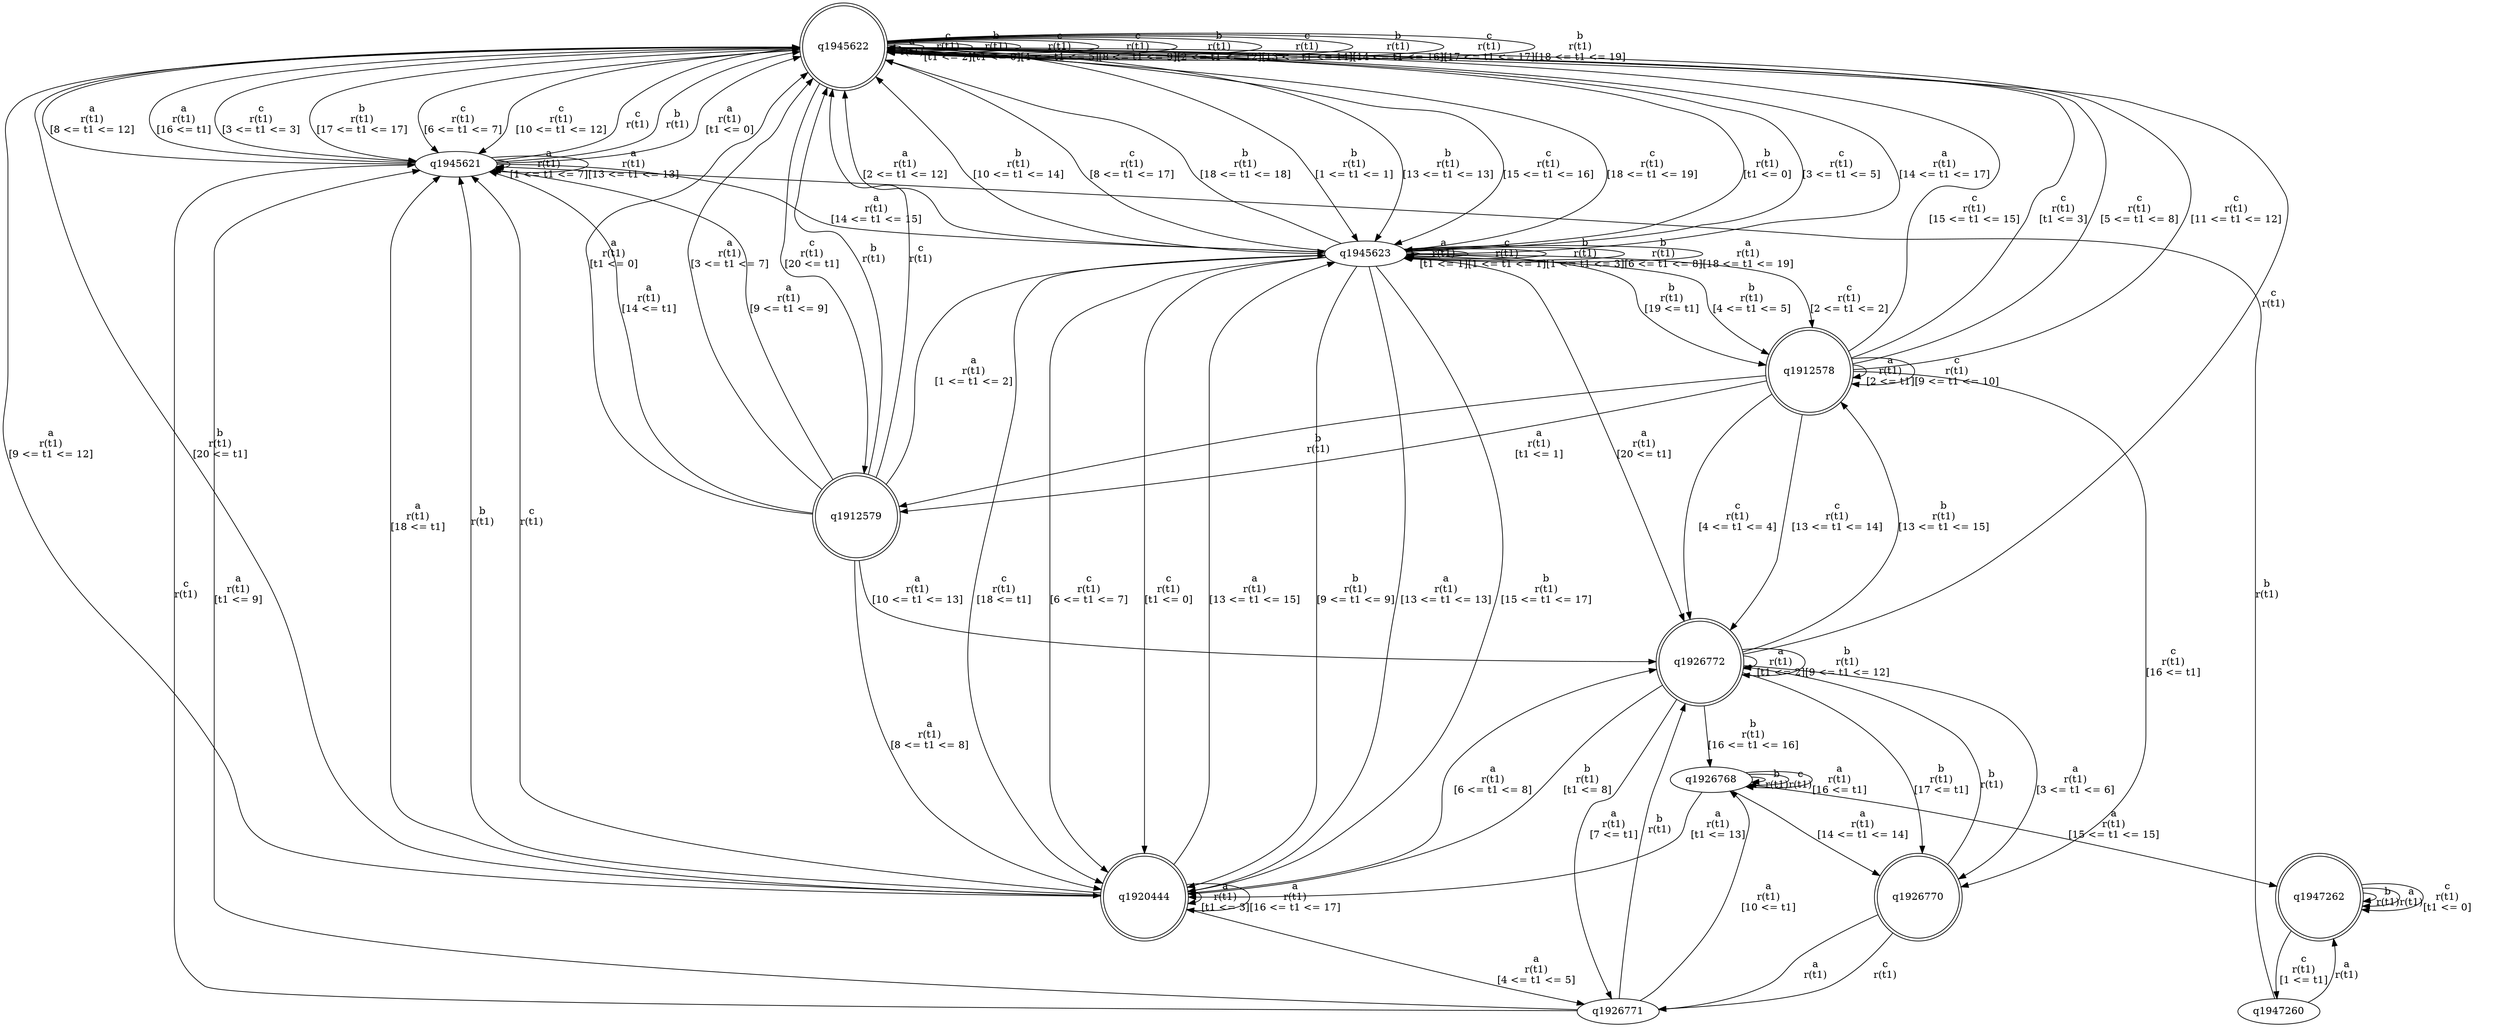 digraph "tests_1/test118/solution101/solution_verwer" {
	q1945622[label=q1945622 shape=doublecircle]
	q1945621[label=q1945621]
	q1945623[label=q1945623]
	q1920444[label=q1920444 shape=doublecircle]
	q1926771[label=q1926771]
	q1926772[label=q1926772 shape=doublecircle]
	q1926770[label=q1926770 shape=doublecircle]
	q1926768[label=q1926768]
	q1947262[label=q1947262 shape=doublecircle]
	q1947260[label=q1947260]
	q1912578[label=q1912578 shape=doublecircle]
	q1912579[label=q1912579 shape=doublecircle]
	q1945622 -> q1945622[label="a\nr(t1)\n"]
	q1945622 -> q1945622[label="c\nr(t1)\n[t1 <= 2]"]
	q1945622 -> q1945622[label="b\nr(t1)\n[t1 <= 0]"]
	q1945622 -> q1945621[label="c\nr(t1)\n[3 <= t1 <= 3]"]
	q1945621 -> q1945622[label="c\nr(t1)\n"]
	q1945621 -> q1945622[label="b\nr(t1)\n"]
	q1945621 -> q1945622[label="a\nr(t1)\n[t1 <= 0]"]
	q1945621 -> q1945621[label="a\nr(t1)\n[1 <= t1 <= 7]"]
	q1945621 -> q1945622[label="a\nr(t1)\n[8 <= t1 <= 12]"]
	q1945621 -> q1945621[label="a\nr(t1)\n[13 <= t1 <= 13]"]
	q1945621 -> q1945623[label="a\nr(t1)\n[14 <= t1 <= 15]"]
	q1945623 -> q1920444[label="c\nr(t1)\n[t1 <= 0]"]
	q1920444 -> q1945621[label="b\nr(t1)\n"]
	q1920444 -> q1945621[label="c\nr(t1)\n"]
	q1920444 -> q1920444[label="a\nr(t1)\n[t1 <= 3]"]
	q1920444 -> q1926771[label="a\nr(t1)\n[4 <= t1 <= 5]"]
	q1926771 -> q1945621[label="c\nr(t1)\n"]
	q1926771 -> q1926772[label="b\nr(t1)\n"]
	q1926772 -> q1945622[label="c\nr(t1)\n"]
	q1926772 -> q1926772[label="a\nr(t1)\n[t1 <= 2]"]
	q1926772 -> q1920444[label="b\nr(t1)\n[t1 <= 8]"]
	q1926772 -> q1926772[label="b\nr(t1)\n[9 <= t1 <= 12]"]
	q1926772 -> q1926770[label="a\nr(t1)\n[3 <= t1 <= 6]"]
	q1926770 -> q1926771[label="c\nr(t1)\n"]
	q1926770 -> q1926771[label="a\nr(t1)\n"]
	q1926770 -> q1926772[label="b\nr(t1)\n"]
	q1926772 -> q1926771[label="a\nr(t1)\n[7 <= t1]"]
	q1926772 -> q1926770[label="b\nr(t1)\n[17 <= t1]"]
	q1926772 -> q1926768[label="b\nr(t1)\n[16 <= t1 <= 16]"]
	q1926768 -> q1926768[label="b\nr(t1)\n"]
	q1926768 -> q1926768[label="c\nr(t1)\n"]
	q1926768 -> q1920444[label="a\nr(t1)\n[t1 <= 13]"]
	q1926768 -> q1926768[label="a\nr(t1)\n[16 <= t1]"]
	q1926768 -> q1926770[label="a\nr(t1)\n[14 <= t1 <= 14]"]
	q1926768 -> q1947262[label="a\nr(t1)\n[15 <= t1 <= 15]"]
	q1947262 -> q1947262[label="b\nr(t1)\n"]
	q1947262 -> q1947262[label="a\nr(t1)\n"]
	q1947262 -> q1947262[label="c\nr(t1)\n[t1 <= 0]"]
	q1947262 -> q1947260[label="c\nr(t1)\n[1 <= t1]"]
	q1947260 -> q1945621[label="b\nr(t1)\n"]
	q1947260 -> q1947262[label="a\nr(t1)\n"]
	q1926772 -> q1912578[label="b\nr(t1)\n[13 <= t1 <= 15]"]
	q1912578 -> q1912579[label="b\nr(t1)\n"]
	q1912579 -> q1945622[label="b\nr(t1)\n"]
	q1912579 -> q1945622[label="c\nr(t1)\n"]
	q1912579 -> q1945622[label="a\nr(t1)\n[t1 <= 0]"]
	q1912579 -> q1945623[label="a\nr(t1)\n[1 <= t1 <= 2]"]
	q1912579 -> q1945621[label="a\nr(t1)\n[14 <= t1]"]
	q1912579 -> q1945622[label="a\nr(t1)\n[3 <= t1 <= 7]"]
	q1912579 -> q1920444[label="a\nr(t1)\n[8 <= t1 <= 8]"]
	q1912579 -> q1945621[label="a\nr(t1)\n[9 <= t1 <= 9]"]
	q1912579 -> q1926772[label="a\nr(t1)\n[10 <= t1 <= 13]"]
	q1912578 -> q1945622[label="c\nr(t1)\n[t1 <= 3]"]
	q1912578 -> q1912579[label="a\nr(t1)\n[t1 <= 1]"]
	q1912578 -> q1912578[label="a\nr(t1)\n[2 <= t1]"]
	q1912578 -> q1926772[label="c\nr(t1)\n[4 <= t1 <= 4]"]
	q1912578 -> q1945622[label="c\nr(t1)\n[5 <= t1 <= 8]"]
	q1912578 -> q1912578[label="c\nr(t1)\n[9 <= t1 <= 10]"]
	q1912578 -> q1945622[label="c\nr(t1)\n[11 <= t1 <= 12]"]
	q1912578 -> q1945622[label="c\nr(t1)\n[15 <= t1 <= 15]"]
	q1912578 -> q1926770[label="c\nr(t1)\n[16 <= t1]"]
	q1912578 -> q1926772[label="c\nr(t1)\n[13 <= t1 <= 14]"]
	q1926771 -> q1945621[label="a\nr(t1)\n[t1 <= 9]"]
	q1926771 -> q1926768[label="a\nr(t1)\n[10 <= t1]"]
	q1920444 -> q1926772[label="a\nr(t1)\n[6 <= t1 <= 8]"]
	q1920444 -> q1945622[label="a\nr(t1)\n[9 <= t1 <= 12]"]
	q1920444 -> q1945623[label="a\nr(t1)\n[13 <= t1 <= 15]"]
	q1920444 -> q1920444[label="a\nr(t1)\n[16 <= t1 <= 17]"]
	q1920444 -> q1945621[label="a\nr(t1)\n[18 <= t1]"]
	q1945623 -> q1945622[label="b\nr(t1)\n[t1 <= 0]"]
	q1945623 -> q1945623[label="a\nr(t1)\n[t1 <= 1]"]
	q1945623 -> q1945623[label="c\nr(t1)\n[1 <= t1 <= 1]"]
	q1945623 -> q1945623[label="b\nr(t1)\n[1 <= t1 <= 3]"]
	q1945623 -> q1912578[label="c\nr(t1)\n[2 <= t1 <= 2]"]
	q1945623 -> q1945622[label="c\nr(t1)\n[3 <= t1 <= 5]"]
	q1945623 -> q1945623[label="b\nr(t1)\n[6 <= t1 <= 8]"]
	q1945623 -> q1945622[label="a\nr(t1)\n[14 <= t1 <= 17]"]
	q1945623 -> q1920444[label="b\nr(t1)\n[9 <= t1 <= 9]"]
	q1945623 -> q1945623[label="a\nr(t1)\n[18 <= t1 <= 19]"]
	q1945623 -> q1926772[label="a\nr(t1)\n[20 <= t1]"]
	q1945623 -> q1920444[label="a\nr(t1)\n[13 <= t1 <= 13]"]
	q1945623 -> q1945622[label="a\nr(t1)\n[2 <= t1 <= 12]"]
	q1945623 -> q1945622[label="b\nr(t1)\n[10 <= t1 <= 14]"]
	q1945623 -> q1920444[label="b\nr(t1)\n[15 <= t1 <= 17]"]
	q1945623 -> q1920444[label="c\nr(t1)\n[18 <= t1]"]
	q1945623 -> q1945622[label="c\nr(t1)\n[8 <= t1 <= 17]"]
	q1945623 -> q1920444[label="c\nr(t1)\n[6 <= t1 <= 7]"]
	q1945623 -> q1945622[label="b\nr(t1)\n[18 <= t1 <= 18]"]
	q1945623 -> q1912578[label="b\nr(t1)\n[19 <= t1]"]
	q1945623 -> q1912578[label="b\nr(t1)\n[4 <= t1 <= 5]"]
	q1945621 -> q1945622[label="a\nr(t1)\n[16 <= t1]"]
	q1945622 -> q1945623[label="b\nr(t1)\n[1 <= t1 <= 1]"]
	q1945622 -> q1945622[label="c\nr(t1)\n[4 <= t1 <= 5]"]
	q1945622 -> q1945622[label="c\nr(t1)\n[8 <= t1 <= 9]"]
	q1945622 -> q1945623[label="b\nr(t1)\n[13 <= t1 <= 13]"]
	q1945622 -> q1945622[label="b\nr(t1)\n[2 <= t1 <= 12]"]
	q1945622 -> q1945622[label="c\nr(t1)\n[13 <= t1 <= 14]"]
	q1945622 -> q1945622[label="b\nr(t1)\n[14 <= t1 <= 16]"]
	q1945622 -> q1945621[label="b\nr(t1)\n[17 <= t1 <= 17]"]
	q1945622 -> q1945622[label="c\nr(t1)\n[17 <= t1 <= 17]"]
	q1945622 -> q1920444[label="b\nr(t1)\n[20 <= t1]"]
	q1945622 -> q1945622[label="b\nr(t1)\n[18 <= t1 <= 19]"]
	q1945622 -> q1912579[label="c\nr(t1)\n[20 <= t1]"]
	q1945622 -> q1945621[label="c\nr(t1)\n[6 <= t1 <= 7]"]
	q1945622 -> q1945621[label="c\nr(t1)\n[10 <= t1 <= 12]"]
	q1945622 -> q1945623[label="c\nr(t1)\n[15 <= t1 <= 16]"]
	q1945622 -> q1945623[label="c\nr(t1)\n[18 <= t1 <= 19]"]
}
